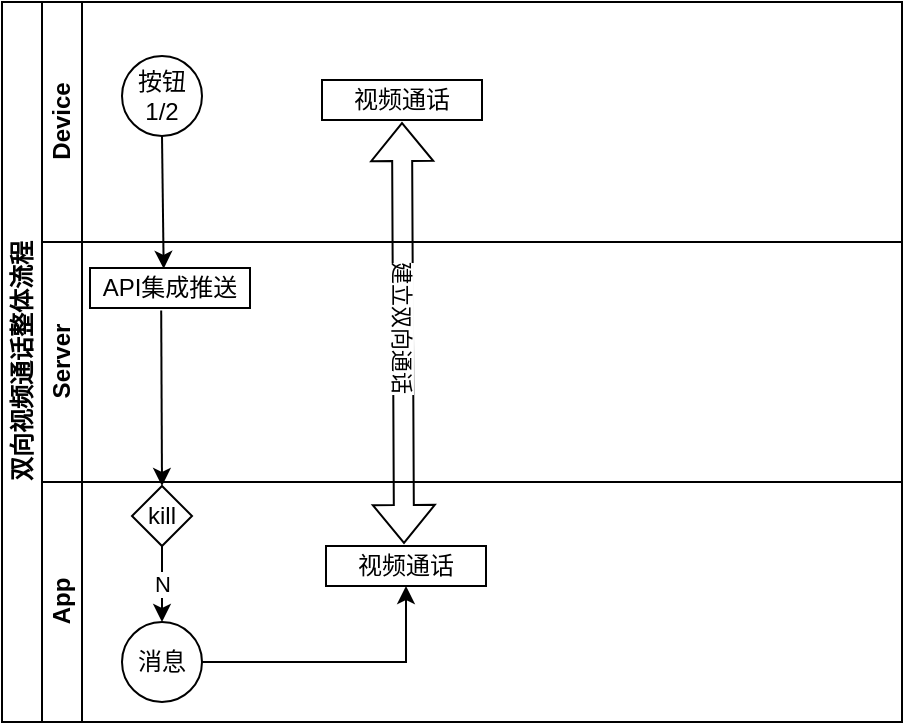 <mxfile version="21.6.6" type="github">
  <diagram id="prtHgNgQTEPvFCAcTncT" name="Page-1">
    <mxGraphModel dx="957" dy="428" grid="1" gridSize="10" guides="1" tooltips="1" connect="1" arrows="1" fold="1" page="1" pageScale="1" pageWidth="827" pageHeight="1169" math="0" shadow="0">
      <root>
        <mxCell id="0" />
        <mxCell id="1" parent="0" />
        <mxCell id="dNxyNK7c78bLwvsdeMH5-19" value="双向视频通话整体流程" style="swimlane;html=1;childLayout=stackLayout;resizeParent=1;resizeParentMax=0;horizontal=0;startSize=20;horizontalStack=0;" parent="1" vertex="1">
          <mxGeometry x="120" y="120" width="450" height="360" as="geometry" />
        </mxCell>
        <mxCell id="dNxyNK7c78bLwvsdeMH5-20" value="Device" style="swimlane;html=1;startSize=20;horizontal=0;" parent="dNxyNK7c78bLwvsdeMH5-19" vertex="1">
          <mxGeometry x="20" width="430" height="120" as="geometry" />
        </mxCell>
        <mxCell id="dNxyNK7c78bLwvsdeMH5-23" value="按钮1/2" style="ellipse;whiteSpace=wrap;html=1;" parent="dNxyNK7c78bLwvsdeMH5-20" vertex="1">
          <mxGeometry x="40" y="27" width="40" height="40" as="geometry" />
        </mxCell>
        <mxCell id="yieYN_3QLq70Y0hV3KNB-7" value="视频通话" style="rounded=0;whiteSpace=wrap;html=1;fontFamily=Helvetica;fontSize=12;fontColor=#000000;align=center;" vertex="1" parent="dNxyNK7c78bLwvsdeMH5-20">
          <mxGeometry x="140" y="39" width="80" height="20" as="geometry" />
        </mxCell>
        <mxCell id="dNxyNK7c78bLwvsdeMH5-21" value="Server" style="swimlane;html=1;startSize=20;horizontal=0;" parent="dNxyNK7c78bLwvsdeMH5-19" vertex="1">
          <mxGeometry x="20" y="120" width="430" height="120" as="geometry" />
        </mxCell>
        <mxCell id="dNxyNK7c78bLwvsdeMH5-26" value="API集成推送" style="rounded=0;whiteSpace=wrap;html=1;fontFamily=Helvetica;fontSize=12;fontColor=#000000;align=center;" parent="dNxyNK7c78bLwvsdeMH5-21" vertex="1">
          <mxGeometry x="24" y="13" width="80" height="20" as="geometry" />
        </mxCell>
        <mxCell id="dNxyNK7c78bLwvsdeMH5-22" value="App" style="swimlane;html=1;startSize=20;horizontal=0;" parent="dNxyNK7c78bLwvsdeMH5-19" vertex="1">
          <mxGeometry x="20" y="240" width="430" height="120" as="geometry" />
        </mxCell>
        <mxCell id="dNxyNK7c78bLwvsdeMH5-34" value="视频通话" style="rounded=0;whiteSpace=wrap;html=1;fontFamily=Helvetica;fontSize=12;fontColor=#000000;align=center;" parent="dNxyNK7c78bLwvsdeMH5-22" vertex="1">
          <mxGeometry x="142" y="32" width="80" height="20" as="geometry" />
        </mxCell>
        <mxCell id="yieYN_3QLq70Y0hV3KNB-3" value="" style="shape=flexArrow;endArrow=classic;startArrow=classic;html=1;rounded=0;entryX=0.5;entryY=1;entryDx=0;entryDy=0;exitX=0.5;exitY=0;exitDx=0;exitDy=0;" edge="1" parent="dNxyNK7c78bLwvsdeMH5-22">
          <mxGeometry width="100" height="100" relative="1" as="geometry">
            <mxPoint x="181" y="31" as="sourcePoint" />
            <mxPoint x="180" y="-180" as="targetPoint" />
          </mxGeometry>
        </mxCell>
        <mxCell id="yieYN_3QLq70Y0hV3KNB-4" value="建立双向通话" style="edgeLabel;html=1;align=center;verticalAlign=middle;resizable=0;points=[];rotation=90;" vertex="1" connectable="0" parent="yieYN_3QLq70Y0hV3KNB-3">
          <mxGeometry x="0.029" relative="1" as="geometry">
            <mxPoint as="offset" />
          </mxGeometry>
        </mxCell>
        <mxCell id="yieYN_3QLq70Y0hV3KNB-8" value="消息" style="ellipse;whiteSpace=wrap;html=1;" vertex="1" parent="dNxyNK7c78bLwvsdeMH5-22">
          <mxGeometry x="40" y="70" width="40" height="40" as="geometry" />
        </mxCell>
        <mxCell id="yieYN_3QLq70Y0hV3KNB-9" value="" style="endArrow=classic;html=1;rounded=0;exitX=1;exitY=0.5;exitDx=0;exitDy=0;entryX=0.5;entryY=1;entryDx=0;entryDy=0;" edge="1" parent="dNxyNK7c78bLwvsdeMH5-22" source="yieYN_3QLq70Y0hV3KNB-8" target="dNxyNK7c78bLwvsdeMH5-34">
          <mxGeometry width="50" height="50" relative="1" as="geometry">
            <mxPoint x="90" y="100" as="sourcePoint" />
            <mxPoint x="140" y="50" as="targetPoint" />
            <Array as="points">
              <mxPoint x="182" y="90" />
            </Array>
          </mxGeometry>
        </mxCell>
        <mxCell id="yieYN_3QLq70Y0hV3KNB-11" value="kill" style="rhombus;whiteSpace=wrap;html=1;" vertex="1" parent="dNxyNK7c78bLwvsdeMH5-22">
          <mxGeometry x="45" y="2" width="30" height="30" as="geometry" />
        </mxCell>
        <mxCell id="yieYN_3QLq70Y0hV3KNB-13" value="" style="endArrow=classic;html=1;rounded=0;exitX=0.5;exitY=1;exitDx=0;exitDy=0;entryX=0.5;entryY=0;entryDx=0;entryDy=0;" edge="1" parent="dNxyNK7c78bLwvsdeMH5-22" source="yieYN_3QLq70Y0hV3KNB-11" target="yieYN_3QLq70Y0hV3KNB-8">
          <mxGeometry width="50" height="50" relative="1" as="geometry">
            <mxPoint x="70" y="70" as="sourcePoint" />
            <mxPoint x="120" y="20" as="targetPoint" />
          </mxGeometry>
        </mxCell>
        <mxCell id="yieYN_3QLq70Y0hV3KNB-14" value="N" style="edgeLabel;html=1;align=center;verticalAlign=middle;resizable=0;points=[];" vertex="1" connectable="0" parent="yieYN_3QLq70Y0hV3KNB-13">
          <mxGeometry x="-0.038" relative="1" as="geometry">
            <mxPoint as="offset" />
          </mxGeometry>
        </mxCell>
        <mxCell id="yieYN_3QLq70Y0hV3KNB-6" value="" style="endArrow=classic;html=1;rounded=0;exitX=0.5;exitY=1;exitDx=0;exitDy=0;entryX=0.373;entryY=0.019;entryDx=0;entryDy=0;entryPerimeter=0;" edge="1" parent="dNxyNK7c78bLwvsdeMH5-19" source="dNxyNK7c78bLwvsdeMH5-23">
          <mxGeometry width="50" height="50" relative="1" as="geometry">
            <mxPoint x="100" y="108" as="sourcePoint" />
            <mxPoint x="80.84" y="133.38" as="targetPoint" />
          </mxGeometry>
        </mxCell>
        <mxCell id="yieYN_3QLq70Y0hV3KNB-12" value="" style="endArrow=classic;html=1;rounded=0;exitX=0.445;exitY=1.064;exitDx=0;exitDy=0;entryX=0.5;entryY=0;entryDx=0;entryDy=0;exitPerimeter=0;" edge="1" parent="dNxyNK7c78bLwvsdeMH5-19" source="dNxyNK7c78bLwvsdeMH5-26" target="yieYN_3QLq70Y0hV3KNB-11">
          <mxGeometry width="50" height="50" relative="1" as="geometry">
            <mxPoint x="70" y="230" as="sourcePoint" />
            <mxPoint x="120" y="180" as="targetPoint" />
          </mxGeometry>
        </mxCell>
      </root>
    </mxGraphModel>
  </diagram>
</mxfile>
